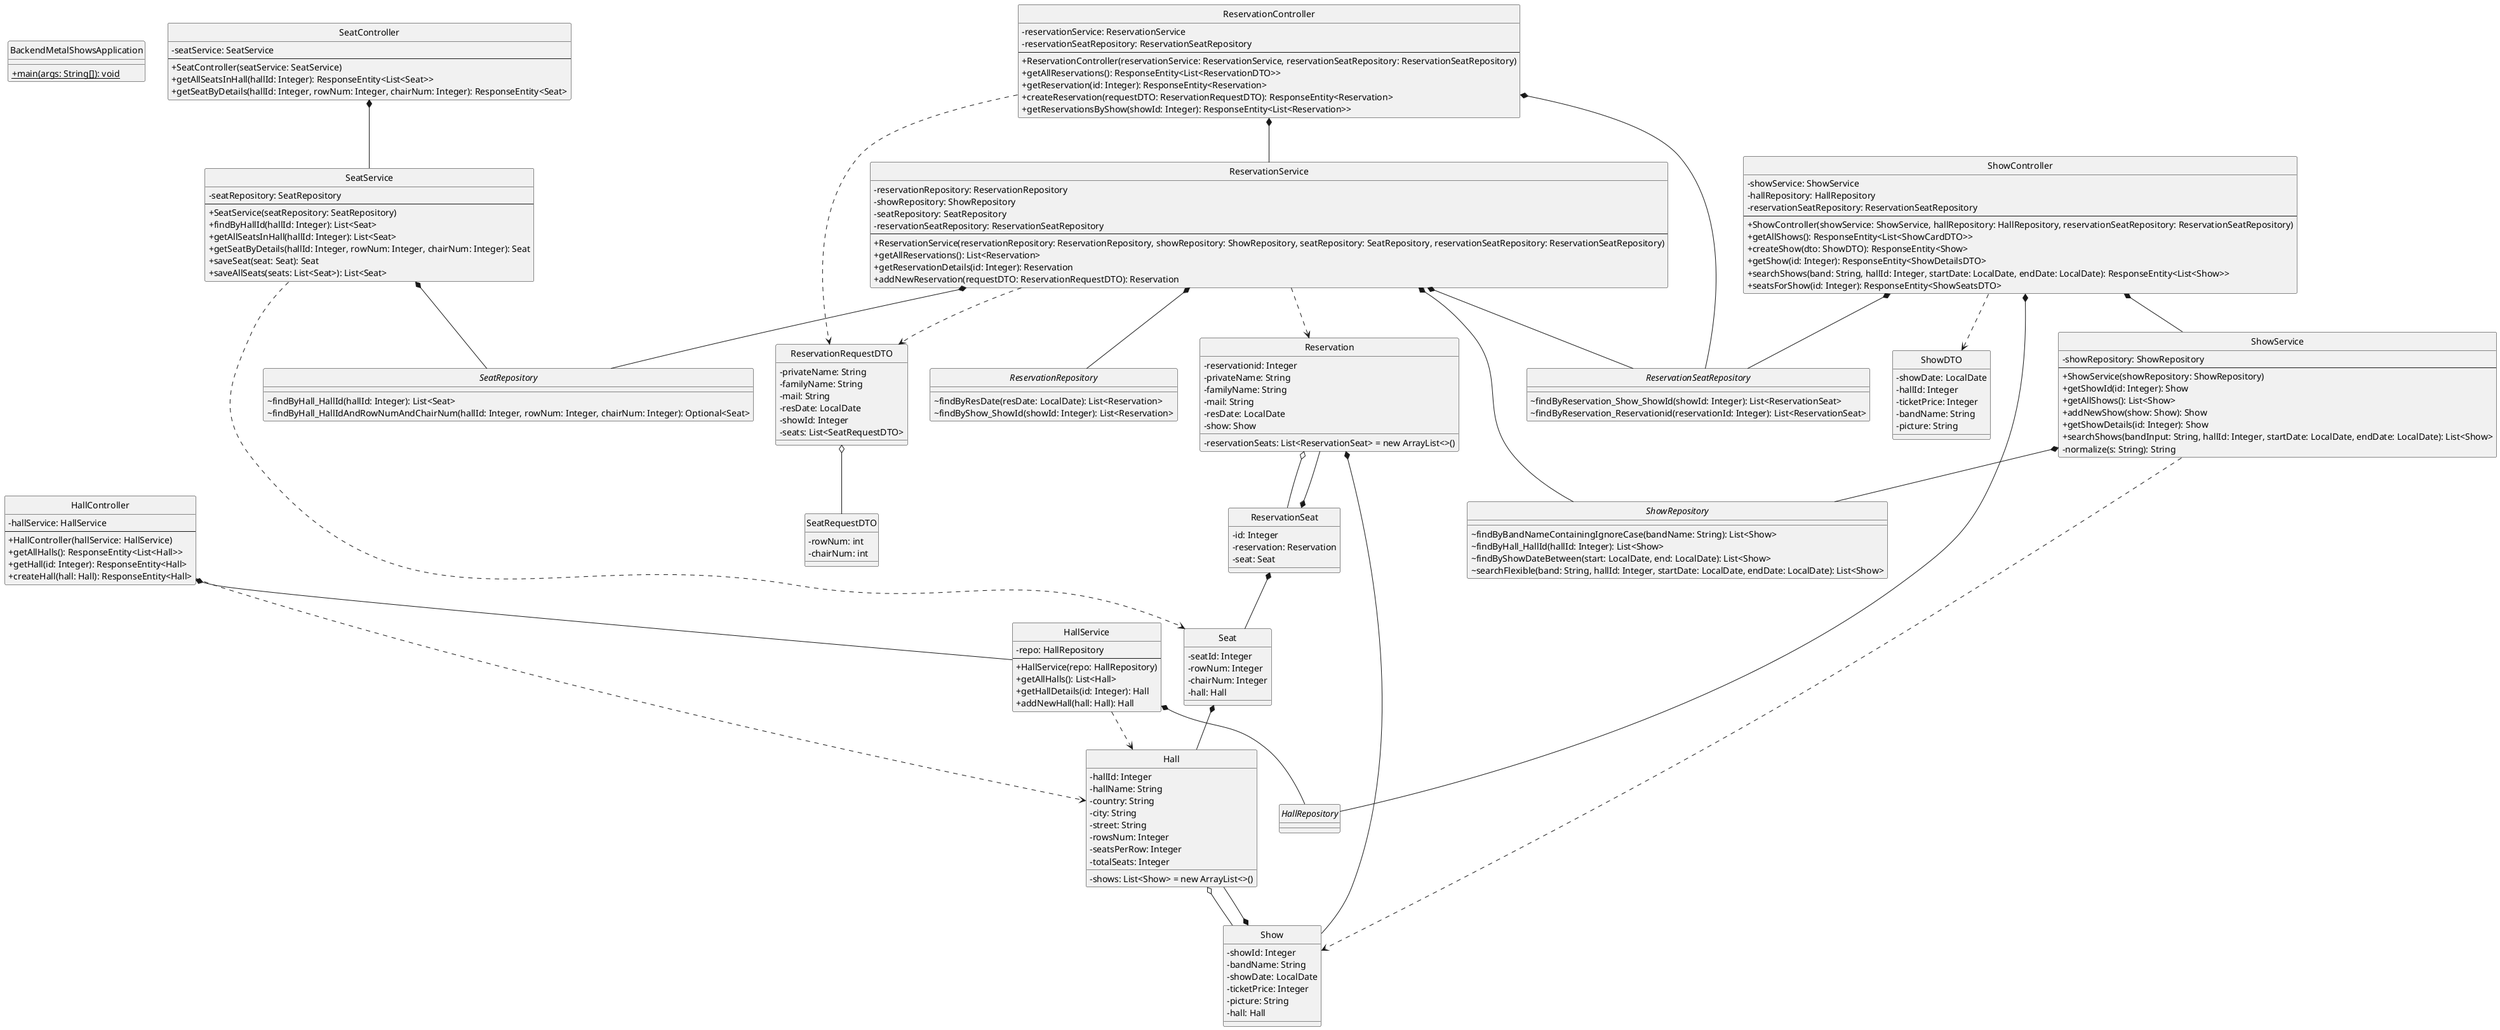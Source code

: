 ' Generated by UML Generator
' Encoded: jLXVRzis47_Nf-2Zl2N5detCg9siY84kBUoz3KF0I8nDH1Oraexd5jrd7qb95Ez4oMxglHZcyOwyFx-xu-czqbJg_Qv8r0ilAohfZcG5LMgkjUHFUysMcIZN_0iZloHRdZEISPaLB4aS5rdGx8ML-UzCqsAz5GSrhwg2PrHpKPAl2I4_VpKtQ9vz8plAovJAZPgIjJcxtFpvrsHANWNFas_jSVUqA6v5gQKe2YRT0TTRGrip-SepDdKCpSBkNTiRe50wn3-nl1kcvqLXgIerjw-OgaIfs6-bvlfuyv4hVMCtPxE6sIvIda_9ijHimsHVnh5RxamogfaJi2hKTm_nUulDhb7F-GiRBhijRy-gH-jnKhrYbL1S2tb40k6MTrzKW_Iyow_8MwuE8X7m30OauBdxuvCFJK0UZr3060Gg59VixprJsfmEj5vvykb3eK9gSRJPa2hpinpJ3Hiu2w1XdOOneGpDnsFTBNmqeL0wn1-4m5BLilJ0FQslbV1Xi8l5ySuK06vo2XrWy24E3_jTGCYsbCkGrB_4dH_umJYnvmT3w-pg5ct1275u3zO_d2zGdNH8aoiohiSFfuuhjqCvuvIaClS9KuFUWJBNejOq2coxuMDhsKTponrJnzvUPUKCv6IshRLxecNUbllQ8G0ShldS6RscvAF8Q67_NX7JJn1jnCXPUwTM7uGyJs67UATkh0ntMLz3hPBSRB07kcEjAPRyJ7UyE6AgQN95k3OnHhQqw0qSqIQswOm-lpejK4N0whK9najjbrrwMGB88IzYhuzeXS9ZIQPnlp3zMJfm1tGRLsnwnJEzbnq9DFMkbQCRB0cVb8czIQyZ89dOXMkb9MCQUDhWBImhtgcVcLo90pHBsETAxV6GtMAsZO755lcLbEn0vbBIewFEqaaKCxs6pQ6L_nE6wZIELBJM2bH7pZV8SjT68Kk2Yq2PQjrTTna8sQvreU2ZvW3nYq1Irq-8w0xEwE0OFWTGFmHn3EUU6YQ_c7oc6KE5tIW5Ta5f2PW8-VUPb_dYkAhZc_RZFEc7STR9MGyyhftnaOT6Nt18AzXXa6Ojq-FttLQtyEX1gp1BmdVcEIS26uOLjn5vl7VL9lAcwHunKObvcQySCCsVsmQERtpOVAgiwhIuYMbld1ZNVj6WrxuopD1aqBVSb4AoMwfOYg4z2GlMzta0IgoR_5WmVM2iJ5rpneqv0av_JDtuFnJi7_vKi0ls_k0Qq5IQbrPRV2iHU-lv4R7XJcECiTcm6mQ3MR1zvy8tXYi9Xedc-GCxz4T0MBdwOrIlVGoy1Q5b2W1eYW3Lbbp0qNlHNcfox9nxlWq60wCMcFrH_Iy-VCPgBHhiul67VR21mHi6J7y8Q9y09AT3wiV0DYRZ8iuVNSquNJ3F6Xjx4fSO4ztBmhxswIkp_zFkmO5sM_rI_AoUGTt0QmBw-MHo-M7G-tbKP1BCLCR9443DCmvFTg2-Dh3otnLgAIWSZ6C3D-3fR5bMUttnCctSOnhMZXRyY_5BqAgwsG1zwllf-Xfyt4FRxzxDwYeQ_rvcfIEVniva1XaKbx7tHnCtGLzfxE7XTndqyS9j1vyh8jkeXKKuXfL7p5RhPl9BuXEkQDGD37BZccZq3CMyye0e-WebU910IaVtdQ1VkLYx9xvVXHq_ugTmEuQMK3JUKWUOKUOFSGsYQE3Yqm88SsUm85YEw1TkEvGuxmT5C69vkDqYAtblIi5-L_m7
' URL: http://www.plantuml.com/plantuml/uml/jLXVRzis47_Nf-2Zl2N5detCg9siY84kBUoz3KF0I8nDH1Oraexd5jrd7qb95Ez4oMxglHZcyOwyFx-xu-czqbJg_Qv8r0ilAohfZcG5LMgkjUHFUysMcIZN_0iZloHRdZEISPaLB4aS5rdGx8ML-UzCqsAz5GSrhwg2PrHpKPAl2I4_VpKtQ9vz8plAovJAZPgIjJcxtFpvrsHANWNFas_jSVUqA6v5gQKe2YRT0TTRGrip-SepDdKCpSBkNTiRe50wn3-nl1kcvqLXgIerjw-OgaIfs6-bvlfuyv4hVMCtPxE6sIvIda_9ijHimsHVnh5RxamogfaJi2hKTm_nUulDhb7F-GiRBhijRy-gH-jnKhrYbL1S2tb40k6MTrzKW_Iyow_8MwuE8X7m30OauBdxuvCFJK0UZr3060Gg59VixprJsfmEj5vvykb3eK9gSRJPa2hpinpJ3Hiu2w1XdOOneGpDnsFTBNmqeL0wn1-4m5BLilJ0FQslbV1Xi8l5ySuK06vo2XrWy24E3_jTGCYsbCkGrB_4dH_umJYnvmT3w-pg5ct1275u3zO_d2zGdNH8aoiohiSFfuuhjqCvuvIaClS9KuFUWJBNejOq2coxuMDhsKTponrJnzvUPUKCv6IshRLxecNUbllQ8G0ShldS6RscvAF8Q67_NX7JJn1jnCXPUwTM7uGyJs67UATkh0ntMLz3hPBSRB07kcEjAPRyJ7UyE6AgQN95k3OnHhQqw0qSqIQswOm-lpejK4N0whK9najjbrrwMGB88IzYhuzeXS9ZIQPnlp3zMJfm1tGRLsnwnJEzbnq9DFMkbQCRB0cVb8czIQyZ89dOXMkb9MCQUDhWBImhtgcVcLo90pHBsETAxV6GtMAsZO755lcLbEn0vbBIewFEqaaKCxs6pQ6L_nE6wZIELBJM2bH7pZV8SjT68Kk2Yq2PQjrTTna8sQvreU2ZvW3nYq1Irq-8w0xEwE0OFWTGFmHn3EUU6YQ_c7oc6KE5tIW5Ta5f2PW8-VUPb_dYkAhZc_RZFEc7STR9MGyyhftnaOT6Nt18AzXXa6Ojq-FttLQtyEX1gp1BmdVcEIS26uOLjn5vl7VL9lAcwHunKObvcQySCCsVsmQERtpOVAgiwhIuYMbld1ZNVj6WrxuopD1aqBVSb4AoMwfOYg4z2GlMzta0IgoR_5WmVM2iJ5rpneqv0av_JDtuFnJi7_vKi0ls_k0Qq5IQbrPRV2iHU-lv4R7XJcECiTcm6mQ3MR1zvy8tXYi9Xedc-GCxz4T0MBdwOrIlVGoy1Q5b2W1eYW3Lbbp0qNlHNcfox9nxlWq60wCMcFrH_Iy-VCPgBHhiul67VR21mHi6J7y8Q9y09AT3wiV0DYRZ8iuVNSquNJ3F6Xjx4fSO4ztBmhxswIkp_zFkmO5sM_rI_AoUGTt0QmBw-MHo-M7G-tbKP1BCLCR9443DCmvFTg2-Dh3otnLgAIWSZ6C3D-3fR5bMUttnCctSOnhMZXRyY_5BqAgwsG1zwllf-Xfyt4FRxzxDwYeQ_rvcfIEVniva1XaKbx7tHnCtGLzfxE7XTndqyS9j1vyh8jkeXKKuXfL7p5RhPl9BuXEkQDGD37BZccZq3CMyye0e-WebU910IaVtdQ1VkLYx9xvVXHq_ugTmEuQMK3JUKWUOKUOFSGsYQE3Yqm88SsUm85YEw1TkEvGuxmT5C69vkDqYAtblIi5-L_m7
' Generated on: 2025-10-13T00:31:58.029301500

@startuml
skinparam classAttributeIconSize 0
hide circle

class BackendMetalShowsApplication {
  +{static} main(args: String[]): void
}

class HallController {
  -hallService: HallService
  --
  +HallController(hallService: HallService)
  +getAllHalls(): ResponseEntity<List<Hall>>
  +getHall(id: Integer): ResponseEntity<Hall>
  +createHall(hall: Hall): ResponseEntity<Hall>
}

class ReservationController {
  -reservationService: ReservationService
  -reservationSeatRepository: ReservationSeatRepository
  --
  +ReservationController(reservationService: ReservationService, reservationSeatRepository: ReservationSeatRepository)
  +getAllReservations(): ResponseEntity<List<ReservationDTO>>
  +getReservation(id: Integer): ResponseEntity<Reservation>
  +createReservation(requestDTO: ReservationRequestDTO): ResponseEntity<Reservation>
  +getReservationsByShow(showId: Integer): ResponseEntity<List<Reservation>>
}

class SeatController {
  -seatService: SeatService
  --
  +SeatController(seatService: SeatService)
  +getAllSeatsInHall(hallId: Integer): ResponseEntity<List<Seat>>
  +getSeatByDetails(hallId: Integer, rowNum: Integer, chairNum: Integer): ResponseEntity<Seat>
}

class ShowController {
  -showService: ShowService
  -hallRepository: HallRepository
  -reservationSeatRepository: ReservationSeatRepository
  --
  +ShowController(showService: ShowService, hallRepository: HallRepository, reservationSeatRepository: ReservationSeatRepository)
  +getAllShows(): ResponseEntity<List<ShowCardDTO>>
  +createShow(dto: ShowDTO): ResponseEntity<Show>
  +getShow(id: Integer): ResponseEntity<ShowDetailsDTO>
  +searchShows(band: String, hallId: Integer, startDate: LocalDate, endDate: LocalDate): ResponseEntity<List<Show>>
  +seatsForShow(id: Integer): ResponseEntity<ShowSeatsDTO>
}

class ReservationRequestDTO {
  -privateName: String
  -familyName: String
  -mail: String
  -resDate: LocalDate
  -showId: Integer
  -seats: List<SeatRequestDTO>
}

class SeatRequestDTO {
  -rowNum: int
  -chairNum: int
}

class ShowDTO {
  -showDate: LocalDate
  -hallId: Integer
  -ticketPrice: Integer
  -bandName: String
  -picture: String
}

class Hall {
  -hallId: Integer
  -hallName: String
  -country: String
  -city: String
  -street: String
  -rowsNum: Integer
  -seatsPerRow: Integer
  -totalSeats: Integer
  -shows: List<Show> = new ArrayList<>()
}

class Reservation {
  -reservationid: Integer
  -privateName: String
  -familyName: String
  -mail: String
  -resDate: LocalDate
  -show: Show
  -reservationSeats: List<ReservationSeat> = new ArrayList<>()
}

class ReservationSeat {
  -id: Integer
  -reservation: Reservation
  -seat: Seat
}

class Seat {
  -seatId: Integer
  -rowNum: Integer
  -chairNum: Integer
  -hall: Hall
}

class Show {
  -showId: Integer
  -bandName: String
  -showDate: LocalDate
  -ticketPrice: Integer
  -picture: String
  -hall: Hall
}

interface HallRepository {
}

interface ReservationRepository {
  ~findByResDate(resDate: LocalDate): List<Reservation>
  ~findByShow_ShowId(showId: Integer): List<Reservation>
}

interface ReservationSeatRepository {
  ~findByReservation_Show_ShowId(showId: Integer): List<ReservationSeat>
  ~findByReservation_Reservationid(reservationId: Integer): List<ReservationSeat>
}

interface SeatRepository {
  ~findByHall_HallId(hallId: Integer): List<Seat>
  ~findByHall_HallIdAndRowNumAndChairNum(hallId: Integer, rowNum: Integer, chairNum: Integer): Optional<Seat>
}

interface ShowRepository {
  ~findByBandNameContainingIgnoreCase(bandName: String): List<Show>
  ~findByHall_HallId(hallId: Integer): List<Show>
  ~findByShowDateBetween(start: LocalDate, end: LocalDate): List<Show>
  ~searchFlexible(band: String, hallId: Integer, startDate: LocalDate, endDate: LocalDate): List<Show>
}

class HallService {
  -repo: HallRepository
  --
  +HallService(repo: HallRepository)
  +getAllHalls(): List<Hall>
  +getHallDetails(id: Integer): Hall
  +addNewHall(hall: Hall): Hall
}

class ReservationService {
  -reservationRepository: ReservationRepository
  -showRepository: ShowRepository
  -seatRepository: SeatRepository
  -reservationSeatRepository: ReservationSeatRepository
  --
  +ReservationService(reservationRepository: ReservationRepository, showRepository: ShowRepository, seatRepository: SeatRepository, reservationSeatRepository: ReservationSeatRepository)
  +getAllReservations(): List<Reservation>
  +getReservationDetails(id: Integer): Reservation
  +addNewReservation(requestDTO: ReservationRequestDTO): Reservation
}

class SeatService {
  -seatRepository: SeatRepository
  --
  +SeatService(seatRepository: SeatRepository)
  +findByHallId(hallId: Integer): List<Seat>
  +getAllSeatsInHall(hallId: Integer): List<Seat>
  +getSeatByDetails(hallId: Integer, rowNum: Integer, chairNum: Integer): Seat
  +saveSeat(seat: Seat): Seat
  +saveAllSeats(seats: List<Seat>): List<Seat>
}

class ShowService {
  -showRepository: ShowRepository
  --
  +ShowService(showRepository: ShowRepository)
  +getShowId(id: Integer): Show
  +getAllShows(): List<Show>
  +addNewShow(show: Show): Show
  +getShowDetails(id: Integer): Show
  +searchShows(bandInput: String, hallId: Integer, startDate: LocalDate, endDate: LocalDate): List<Show>
  -normalize(s: String): String
}

HallController *-- HallService
HallController ..> Hall
ReservationController *-- ReservationService
ReservationController *-- ReservationSeatRepository
ReservationController ..> ReservationRequestDTO
SeatController *-- SeatService
ShowController *-- ShowService
ShowController *-- HallRepository
ShowController *-- ReservationSeatRepository
ShowController ..> ShowDTO
ReservationRequestDTO o-- SeatRequestDTO
Hall o-- Show
Reservation *-- Show
Reservation o-- ReservationSeat
ReservationSeat *-- Reservation
ReservationSeat *-- Seat
Seat *-- Hall
Show *-- Hall
HallService *-- HallRepository
HallService ..> Hall
ReservationService *-- ReservationRepository
ReservationService *-- ShowRepository
ReservationService *-- SeatRepository
ReservationService *-- ReservationSeatRepository
ReservationService ..> Reservation
ReservationService ..> ReservationRequestDTO
SeatService *-- SeatRepository
SeatService ..> Seat
ShowService *-- ShowRepository
ShowService ..> Show
@enduml